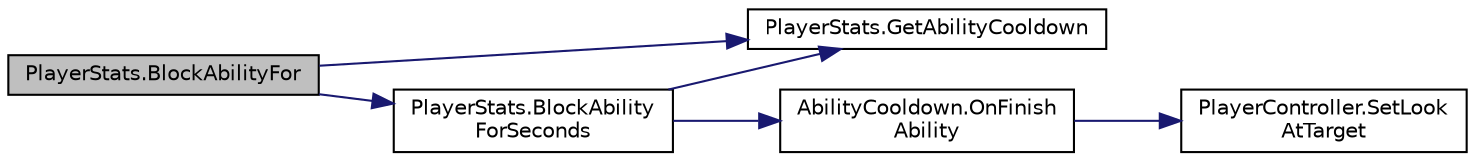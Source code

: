digraph "PlayerStats.BlockAbilityFor"
{
 // INTERACTIVE_SVG=YES
 // LATEX_PDF_SIZE
  edge [fontname="Helvetica",fontsize="10",labelfontname="Helvetica",labelfontsize="10"];
  node [fontname="Helvetica",fontsize="10",shape=record];
  rankdir="LR";
  Node1 [label="PlayerStats.BlockAbilityFor",height=0.2,width=0.4,color="black", fillcolor="grey75", style="filled", fontcolor="black",tooltip=" "];
  Node1 -> Node2 [color="midnightblue",fontsize="10",style="solid",fontname="Helvetica"];
  Node2 [label="PlayerStats.BlockAbility\lForSeconds",height=0.2,width=0.4,color="black", fillcolor="white", style="filled",URL="$class_player_stats.html#a4df625156bb2ae99262e81b28346ccb4",tooltip=" "];
  Node2 -> Node3 [color="midnightblue",fontsize="10",style="solid",fontname="Helvetica"];
  Node3 [label="PlayerStats.GetAbilityCooldown",height=0.2,width=0.4,color="black", fillcolor="white", style="filled",URL="$class_player_stats.html#a12436c563a621825a095f0fcbee67e74",tooltip=" "];
  Node2 -> Node4 [color="midnightblue",fontsize="10",style="solid",fontname="Helvetica"];
  Node4 [label="AbilityCooldown.OnFinish\lAbility",height=0.2,width=0.4,color="black", fillcolor="white", style="filled",URL="$class_ability_cooldown.html#abe17348393bdde47c5aef87b5311593c",tooltip="This resets the state of the player when it exits the ability state"];
  Node4 -> Node5 [color="midnightblue",fontsize="10",style="solid",fontname="Helvetica"];
  Node5 [label="PlayerController.SetLook\lAtTarget",height=0.2,width=0.4,color="black", fillcolor="white", style="filled",URL="$class_player_controller.html#a36323c07b7cd9e0ccab9c8016611827c",tooltip="The player will look at the position of this Transform."];
  Node1 -> Node3 [color="midnightblue",fontsize="10",style="solid",fontname="Helvetica"];
}
